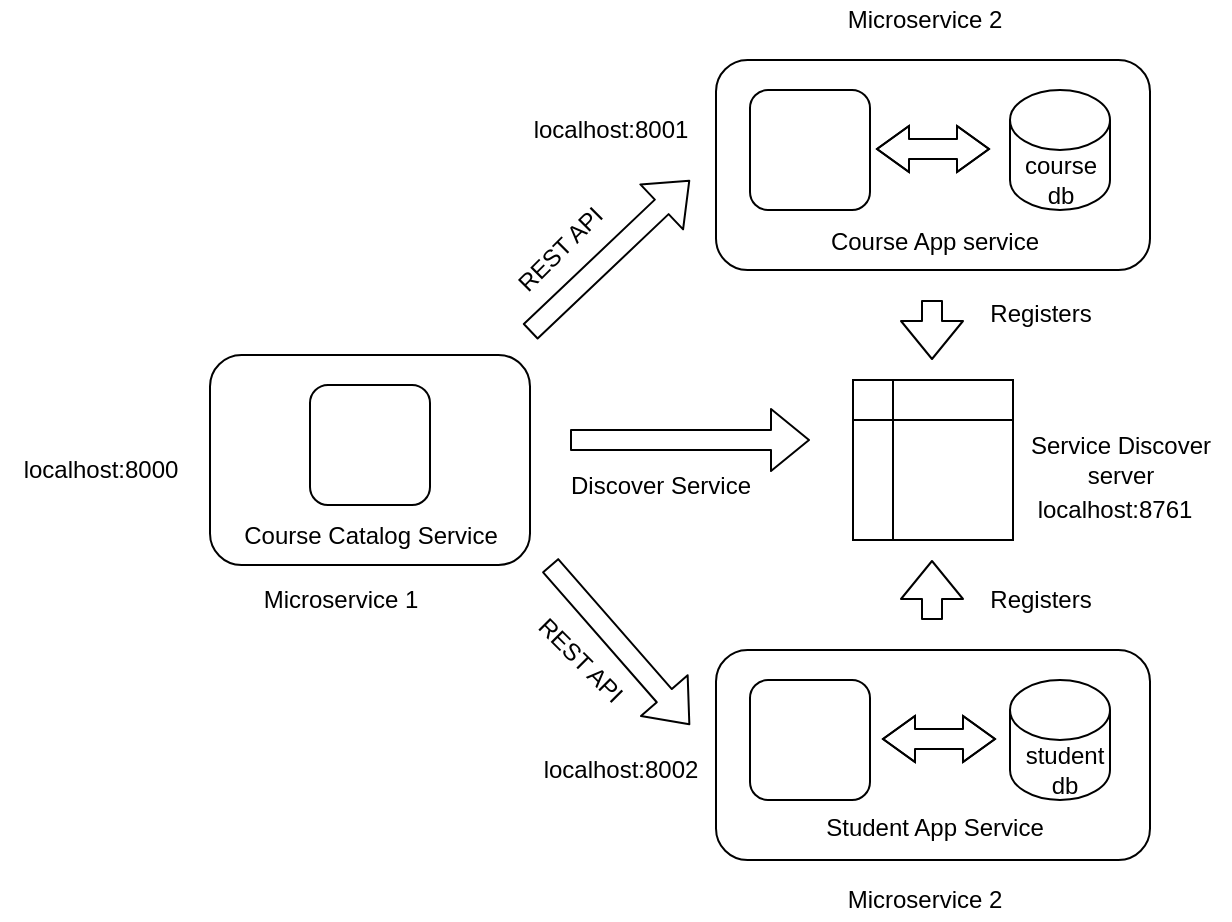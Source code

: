 <mxfile version="14.0.0" type="device"><diagram id="iMZs5fs_bvnnkMo9xcnq" name="Page-1"><mxGraphModel dx="868" dy="1579" grid="1" gridSize="10" guides="1" tooltips="1" connect="1" arrows="1" fold="1" page="1" pageScale="1" pageWidth="850" pageHeight="1100" math="0" shadow="0"><root><mxCell id="0"/><mxCell id="1" parent="0"/><mxCell id="hx0boRjVxKr4xO2NePwZ-14" value="" style="rounded=1;whiteSpace=wrap;html=1;" parent="1" vertex="1"><mxGeometry x="413" y="10" width="217" height="105" as="geometry"/></mxCell><mxCell id="hx0boRjVxKr4xO2NePwZ-9" value="" style="rounded=1;whiteSpace=wrap;html=1;" parent="1" vertex="1"><mxGeometry x="413" y="305" width="217" height="105" as="geometry"/></mxCell><mxCell id="hx0boRjVxKr4xO2NePwZ-6" value="" style="rounded=1;whiteSpace=wrap;html=1;" parent="1" vertex="1"><mxGeometry x="160" y="157.5" width="160" height="105" as="geometry"/></mxCell><mxCell id="hx0boRjVxKr4xO2NePwZ-1" value="" style="rounded=1;whiteSpace=wrap;html=1;" parent="1" vertex="1"><mxGeometry x="210" y="172.5" width="60" height="60" as="geometry"/></mxCell><mxCell id="hx0boRjVxKr4xO2NePwZ-2" value="" style="rounded=1;whiteSpace=wrap;html=1;" parent="1" vertex="1"><mxGeometry x="430" y="25" width="60" height="60" as="geometry"/></mxCell><mxCell id="hx0boRjVxKr4xO2NePwZ-3" value="" style="rounded=1;whiteSpace=wrap;html=1;" parent="1" vertex="1"><mxGeometry x="430" y="320" width="60" height="60" as="geometry"/></mxCell><mxCell id="hx0boRjVxKr4xO2NePwZ-4" value="" style="shape=cylinder3;whiteSpace=wrap;html=1;boundedLbl=1;backgroundOutline=1;size=15;" parent="1" vertex="1"><mxGeometry x="560" y="25" width="50" height="60" as="geometry"/></mxCell><mxCell id="hx0boRjVxKr4xO2NePwZ-5" value="" style="shape=cylinder3;whiteSpace=wrap;html=1;boundedLbl=1;backgroundOutline=1;size=15;" parent="1" vertex="1"><mxGeometry x="560" y="320" width="50" height="60" as="geometry"/></mxCell><mxCell id="hx0boRjVxKr4xO2NePwZ-10" value="" style="shape=flexArrow;endArrow=classic;startArrow=classic;html=1;startWidth=12;startSize=5;endWidth=12;endSize=5;" parent="1" edge="1"><mxGeometry width="50" height="50" relative="1" as="geometry"><mxPoint x="493" y="54.5" as="sourcePoint"/><mxPoint x="550" y="54.5" as="targetPoint"/><Array as="points"><mxPoint x="520" y="54.5"/></Array></mxGeometry></mxCell><mxCell id="hx0boRjVxKr4xO2NePwZ-11" value="" style="shape=flexArrow;endArrow=classic;startArrow=classic;html=1;startWidth=12;startSize=5;endWidth=12;endSize=5;" parent="1" edge="1"><mxGeometry width="50" height="50" relative="1" as="geometry"><mxPoint x="496" y="349.5" as="sourcePoint"/><mxPoint x="553" y="349.5" as="targetPoint"/><Array as="points"><mxPoint x="523" y="349.5"/></Array></mxGeometry></mxCell><mxCell id="hx0boRjVxKr4xO2NePwZ-15" value="" style="shape=flexArrow;endArrow=classic;html=1;" parent="1" edge="1"><mxGeometry width="50" height="50" relative="1" as="geometry"><mxPoint x="320" y="146" as="sourcePoint"/><mxPoint x="400" y="70" as="targetPoint"/></mxGeometry></mxCell><mxCell id="hx0boRjVxKr4xO2NePwZ-16" value="" style="shape=flexArrow;endArrow=classic;html=1;" parent="1" edge="1"><mxGeometry width="50" height="50" relative="1" as="geometry"><mxPoint x="330" y="262.5" as="sourcePoint"/><mxPoint x="400" y="342.5" as="targetPoint"/></mxGeometry></mxCell><mxCell id="hx0boRjVxKr4xO2NePwZ-17" value="Course Catalog Service" style="text;html=1;align=center;verticalAlign=middle;resizable=0;points=[];autosize=1;" parent="1" vertex="1"><mxGeometry x="165" y="237.5" width="150" height="20" as="geometry"/></mxCell><mxCell id="hx0boRjVxKr4xO2NePwZ-18" value="Course App service" style="text;html=1;align=center;verticalAlign=middle;resizable=0;points=[];autosize=1;" parent="1" vertex="1"><mxGeometry x="461.5" y="91" width="120" height="20" as="geometry"/></mxCell><mxCell id="hx0boRjVxKr4xO2NePwZ-19" value="Student App Service" style="text;html=1;align=center;verticalAlign=middle;resizable=0;points=[];autosize=1;" parent="1" vertex="1"><mxGeometry x="461.5" y="384" width="120" height="20" as="geometry"/></mxCell><mxCell id="hx0boRjVxKr4xO2NePwZ-21" value="" style="shape=internalStorage;whiteSpace=wrap;html=1;backgroundOutline=1;" parent="1" vertex="1"><mxGeometry x="481.5" y="170" width="80" height="80" as="geometry"/></mxCell><mxCell id="hx0boRjVxKr4xO2NePwZ-24" value="" style="shape=flexArrow;endArrow=classic;html=1;" parent="1" edge="1"><mxGeometry width="50" height="50" relative="1" as="geometry"><mxPoint x="340" y="200" as="sourcePoint"/><mxPoint x="460" y="200" as="targetPoint"/></mxGeometry></mxCell><mxCell id="hx0boRjVxKr4xO2NePwZ-25" value="" style="shape=flexArrow;endArrow=classic;html=1;" parent="1" edge="1"><mxGeometry width="50" height="50" relative="1" as="geometry"><mxPoint x="521" y="290" as="sourcePoint"/><mxPoint x="521" y="260" as="targetPoint"/></mxGeometry></mxCell><mxCell id="hx0boRjVxKr4xO2NePwZ-26" value="" style="shape=flexArrow;endArrow=classic;html=1;" parent="1" edge="1"><mxGeometry width="50" height="50" relative="1" as="geometry"><mxPoint x="521" y="130" as="sourcePoint"/><mxPoint x="521" y="160" as="targetPoint"/></mxGeometry></mxCell><mxCell id="hx0boRjVxKr4xO2NePwZ-27" value="&lt;div&gt;Service Discover&lt;/div&gt;&lt;div&gt; server&lt;/div&gt;" style="text;html=1;align=center;verticalAlign=middle;resizable=0;points=[];autosize=1;" parent="1" vertex="1"><mxGeometry x="560" y="195" width="110" height="30" as="geometry"/></mxCell><mxCell id="hx0boRjVxKr4xO2NePwZ-28" value="Registers" style="text;html=1;align=center;verticalAlign=middle;resizable=0;points=[];autosize=1;" parent="1" vertex="1"><mxGeometry x="540" y="127" width="70" height="20" as="geometry"/></mxCell><mxCell id="hx0boRjVxKr4xO2NePwZ-29" value="Registers" style="text;html=1;align=center;verticalAlign=middle;resizable=0;points=[];autosize=1;" parent="1" vertex="1"><mxGeometry x="540" y="270" width="70" height="20" as="geometry"/></mxCell><mxCell id="hx0boRjVxKr4xO2NePwZ-30" value="Discover Service" style="text;html=1;align=center;verticalAlign=middle;resizable=0;points=[];autosize=1;" parent="1" vertex="1"><mxGeometry x="330" y="212.5" width="110" height="20" as="geometry"/></mxCell><mxCell id="hx0boRjVxKr4xO2NePwZ-31" value="&lt;div&gt;course&lt;/div&gt;&lt;div&gt;db&lt;br&gt;&lt;/div&gt;" style="text;html=1;align=center;verticalAlign=middle;resizable=0;points=[];autosize=1;" parent="1" vertex="1"><mxGeometry x="560" y="55" width="50" height="30" as="geometry"/></mxCell><mxCell id="hx0boRjVxKr4xO2NePwZ-32" value="&lt;div&gt;student&lt;br&gt;&lt;/div&gt;&lt;div&gt;db&lt;br&gt;&lt;/div&gt;" style="text;html=1;align=center;verticalAlign=middle;resizable=0;points=[];autosize=1;" parent="1" vertex="1"><mxGeometry x="556.5" y="350" width="60" height="30" as="geometry"/></mxCell><mxCell id="hx0boRjVxKr4xO2NePwZ-33" value="REST API" style="text;html=1;align=center;verticalAlign=middle;resizable=0;points=[];autosize=1;rotation=-45;" parent="1" vertex="1"><mxGeometry x="300" y="95" width="70" height="20" as="geometry"/></mxCell><mxCell id="hx0boRjVxKr4xO2NePwZ-34" value="REST API" style="text;html=1;align=center;verticalAlign=middle;resizable=0;points=[];autosize=1;rotation=45;" parent="1" vertex="1"><mxGeometry x="310" y="300" width="70" height="20" as="geometry"/></mxCell><mxCell id="hx0boRjVxKr4xO2NePwZ-35" value="Microservice 1" style="text;html=1;align=center;verticalAlign=middle;resizable=0;points=[];autosize=1;" parent="1" vertex="1"><mxGeometry x="180" y="270" width="90" height="20" as="geometry"/></mxCell><mxCell id="hx0boRjVxKr4xO2NePwZ-36" value="Microservice 2" style="text;html=1;align=center;verticalAlign=middle;resizable=0;points=[];autosize=1;" parent="1" vertex="1"><mxGeometry x="471.5" y="-20" width="90" height="20" as="geometry"/></mxCell><mxCell id="hx0boRjVxKr4xO2NePwZ-37" value="Microservice 2" style="text;html=1;align=center;verticalAlign=middle;resizable=0;points=[];autosize=1;" parent="1" vertex="1"><mxGeometry x="471.5" y="420" width="90" height="20" as="geometry"/></mxCell><mxCell id="PJLlZiVeCGK-5eoWTILF-1" value="localhost:8000" style="text;html=1;align=center;verticalAlign=middle;resizable=0;points=[];autosize=1;" vertex="1" parent="1"><mxGeometry x="55" y="205" width="100" height="20" as="geometry"/></mxCell><mxCell id="PJLlZiVeCGK-5eoWTILF-2" value="localhost:8001" style="text;html=1;align=center;verticalAlign=middle;resizable=0;points=[];autosize=1;" vertex="1" parent="1"><mxGeometry x="310" y="35" width="100" height="20" as="geometry"/></mxCell><mxCell id="PJLlZiVeCGK-5eoWTILF-3" value="localhost:8002" style="text;html=1;align=center;verticalAlign=middle;resizable=0;points=[];autosize=1;" vertex="1" parent="1"><mxGeometry x="315" y="355" width="100" height="20" as="geometry"/></mxCell><mxCell id="PJLlZiVeCGK-5eoWTILF-4" value="localhost:8761" style="text;html=1;align=center;verticalAlign=middle;resizable=0;points=[];autosize=1;" vertex="1" parent="1"><mxGeometry x="561.5" y="225" width="100" height="20" as="geometry"/></mxCell></root></mxGraphModel></diagram></mxfile>